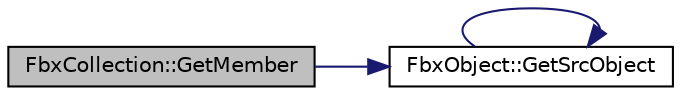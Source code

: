 digraph "FbxCollection::GetMember"
{
  edge [fontname="Helvetica",fontsize="10",labelfontname="Helvetica",labelfontsize="10"];
  node [fontname="Helvetica",fontsize="10",shape=record];
  rankdir="LR";
  Node16 [label="FbxCollection::GetMember",height=0.2,width=0.4,color="black", fillcolor="grey75", style="filled", fontcolor="black"];
  Node16 -> Node17 [color="midnightblue",fontsize="10",style="solid"];
  Node17 [label="FbxObject::GetSrcObject",height=0.2,width=0.4,color="black", fillcolor="white", style="filled",URL="$class_fbx_object.html#a655ed30675d9bf1686ec075f5e7c7a84"];
  Node17 -> Node17 [color="midnightblue",fontsize="10",style="solid"];
}
